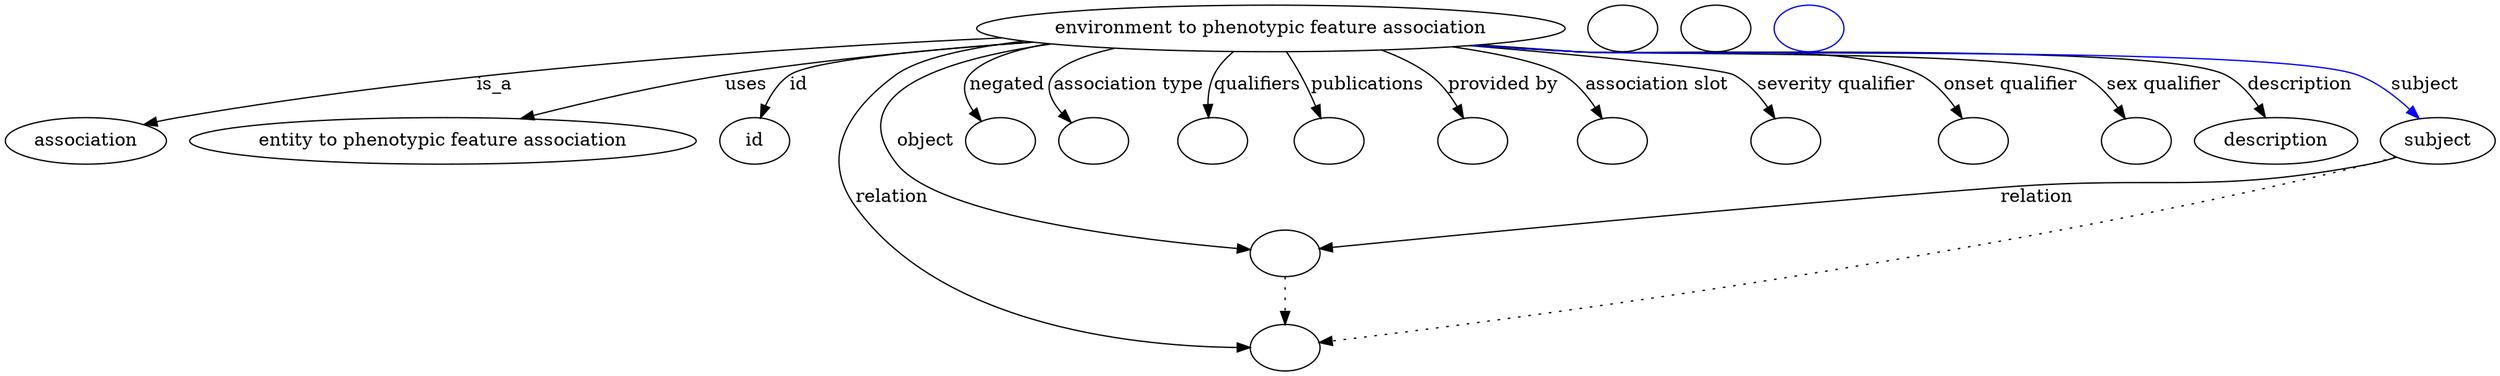 digraph {
	graph [bb="0,0,1596.6,281"];
	node [label="\N"];
	"environment to phenotypic feature association"	 [height=0.5,
		label="environment to phenotypic feature association",
		pos="818.4,263",
		width=4.8239];
	association	 [height=0.5,
		pos="49.402,177",
		width=1.3723];
	"environment to phenotypic feature association" -> association	 [label=is_a,
		lp="293.68,220",
		pos="e,85.971,189.21 651.77,257.89 506.83,250.87 291.85,234.26 108.4,195 104.28,194.12 100.03,193.08 95.786,191.96"];
	"entity to phenotypic feature association"	 [height=0.5,
		pos="266.4,177",
		width=4.1417];
	"environment to phenotypic feature association" -> "entity to phenotypic feature association"	 [label=uses,
		lp="461.46,220",
		pos="e,319.07,193.95 667.19,254.07 600.08,248.62 520.37,240.08 449.29,227 408.6,219.51 363.78,207.32 328.7,196.86"];
	id	 [height=0.5,
		pos="460.4,177",
		width=0.75];
	"environment to phenotypic feature association" -> id	 [color=black,
		label=id,
		lp="496.85,220",
		pos="e,466.39,194.76 673.34,253.01 593.11,246.44 506.43,237.18 490.51,227 481.99,221.55 475.53,212.74 470.83,204.02",
		style=solid];
	relation	 [color=black,
		height=0.5,
		label="",
		pos="813.4,18",
		width=0.75];
	"environment to phenotypic feature association" -> relation	 [color=black,
		label=relation,
		lp="552.78,134",
		pos="e,787.84,23.96 690.66,250.8 647.68,245.07 605.93,237.2 587.4,227 547.28,204.91 541.74,185.43 530.64,141 529.14,134.96 527.12,132.13 \
530.64,127 559.67,84.707 708.52,43.604 777.82,26.415",
		style=solid];
	object	 [color=black,
		height=0.5,
		label="",
		pos="813.4,91",
		width=0.75];
	"environment to phenotypic feature association" -> object	 [color=black,
		label=object,
		lp="587.51,177",
		pos="e,786.42,91.864 711.91,248.78 651.54,238.04 585.13,220.69 570.19,195 524.14,115.78 697.64,96.873 776.41,92.385",
		style=solid];
	negated	 [color=black,
		height=0.5,
		label="",
		pos="640.4,177",
		width=0.75];
	"environment to phenotypic feature association" -> negated	 [color=black,
		label=negated,
		lp="657.17,220",
		pos="e,632.61,194.56 693.39,250.44 666.55,245.12 643.59,237.59 634.87,227 629.72,220.74 629.03,212.45 630.25,204.42",
		style=solid];
	"association type"	 [color=black,
		height=0.5,
		label="",
		pos="712.4,177",
		width=0.75];
	"environment to phenotypic feature association" -> "association type"	 [color=black,
		label="association type",
		lp="731.31,220",
		pos="e,695.71,191.75 729.44,247.44 709.27,242.06 691.91,235.25 685.59,227 679.18,218.61 682.83,208.49 689.25,199.54",
		style=solid];
	qualifiers	 [color=black,
		height=0.5,
		label="",
		pos="784.4,177",
		width=0.75];
	"environment to phenotypic feature association" -> qualifiers	 [color=black,
		label=qualifiers,
		lp="808.45,220",
		pos="e,780.01,195.24 794.89,245.01 789.78,239.81 785.08,233.7 782.3,227 779.52,220.31 778.78,212.69 779.03,205.43",
		style=solid];
	publications	 [color=black,
		height=0.5,
		label="",
		pos="856.4,177",
		width=0.75];
	"environment to phenotypic feature association" -> publications	 [color=black,
		label=publications,
		lp="875.62,220",
		pos="e,848.68,194.59 826.55,244.69 829.07,239.02 831.86,232.75 834.4,227 837.71,219.52 841.28,211.41 844.57,203.94",
		style=solid];
	"provided by"	 [color=black,
		height=0.5,
		label="",
		pos="947.4,177",
		width=0.75];
	"environment to phenotypic feature association" -> "provided by"	 [color=black,
		label="provided by",
		lp="960.03,220",
		pos="e,939.12,194.31 879.63,246.13 891.55,241.15 903.43,234.87 913.4,227 921.6,220.53 928.56,211.55 934,202.97",
		style=solid];
	"association slot"	 [color=black,
		height=0.5,
		label="",
		pos="1037.4,177",
		width=0.75];
	"environment to phenotypic feature association" -> "association slot"	 [color=black,
		label="association slot",
		lp="1056.4,220",
		pos="e,1028.1,193.99 921.24,248.46 953.29,242.62 983.8,235.29 997.4,227 1007.3,220.95 1015.8,211.5 1022.4,202.44",
		style=solid];
	"severity qualifier"	 [color=black,
		height=0.5,
		label="",
		pos="1146.4,177",
		width=0.75];
	"environment to phenotypic feature association" -> "severity qualifier"	 [color=black,
		label="severity qualifier",
		lp="1167.6,220",
		pos="e,1136.6,193.82 947.58,250.96 1016.1,243.8 1089.2,234.66 1103.4,227 1114.2,221.19 1123.5,211.48 1130.7,202.16",
		style=solid];
	"onset qualifier"	 [color=black,
		height=0.5,
		label="",
		pos="1263.4,177",
		width=0.75];
	"environment to phenotypic feature association" -> "onset qualifier"	 [color=black,
		label="onset qualifier",
		lp="1276.3,220",
		pos="e,1253.1,194.02 943.4,250.45 962.81,248.57 982.64,246.7 1001.4,245 1049.6,240.63 1175.1,248.5 1218.4,227 1229.7,221.38 1239.5,211.57 \
1247.1,202.12",
		style=solid];
	"sex qualifier"	 [color=black,
		height=0.5,
		label="",
		pos="1364.4,177",
		width=0.75];
	"environment to phenotypic feature association" -> "sex qualifier"	 [color=black,
		label="sex qualifier",
		lp="1373.8,220",
		pos="e,1354.5,194.13 940.89,250.24 961.1,248.34 981.83,246.51 1001.4,245 1036.8,242.26 1288.5,242.53 1320.4,227 1331.7,221.52 1341.3,\
211.73 1348.6,202.26",
		style=solid];
	description	 [height=0.5,
		pos="1458.4,177",
		width=1.3723];
	"environment to phenotypic feature association" -> description	 [color=black,
		label=description,
		lp="1462.5,220",
		pos="e,1447.5,194.7 939.89,250.12 960.41,248.21 981.5,246.41 1001.4,245 1047,241.76 1371,246.28 1412.4,227 1423.8,221.69 1433.7,212.12 \
1441.4,202.76",
		style=solid];
	subject	 [height=0.5,
		pos="1561.4,177",
		width=0.97656];
	"environment to phenotypic feature association" -> subject	 [color=blue,
		label=subject,
		lp="1542.2,220",
		pos="e,1546.3,193.34 939.39,250.04 960.06,248.13 981.33,246.35 1001.4,245 1056.4,241.3 1445.6,245.9 1497.4,227 1512.9,221.35 1527.6,210.42 \
1539,200.22",
		style=solid];
	association_id	 [color=black,
		height=0.5,
		label="",
		pos="1037.4,263",
		width=0.75];
	object -> relation	 [pos="e,813.4,36.09 813.4,72.955 813.4,64.883 813.4,55.176 813.4,46.182",
		style=dotted];
	"entity to phenotypic feature association description"	 [color=black,
		height=0.5,
		label="",
		pos="1109.4,263",
		width=0.75];
	subject -> relation	 [pos="e,840,21.545 1534.6,165.34 1528.6,163.03 1522.4,160.78 1516.4,159 1266.7,84.689 955.35,37.635 850.1,22.944",
		style=dotted];
	subject -> object	 [label=relation,
		lp="1301.8,134",
		pos="e,840.18,94.165 1535.2,164.96 1529.1,162.62 1522.6,160.45 1516.4,159 1413.6,135.13 1384.7,150.63 1279.6,141 1119.8,126.35 929.5,\
104.6 850.56,95.38"];
	"environment to phenotypic feature association subject"	 [color=blue,
		height=0.5,
		label="",
		pos="1181.4,263",
		width=0.75];
}
